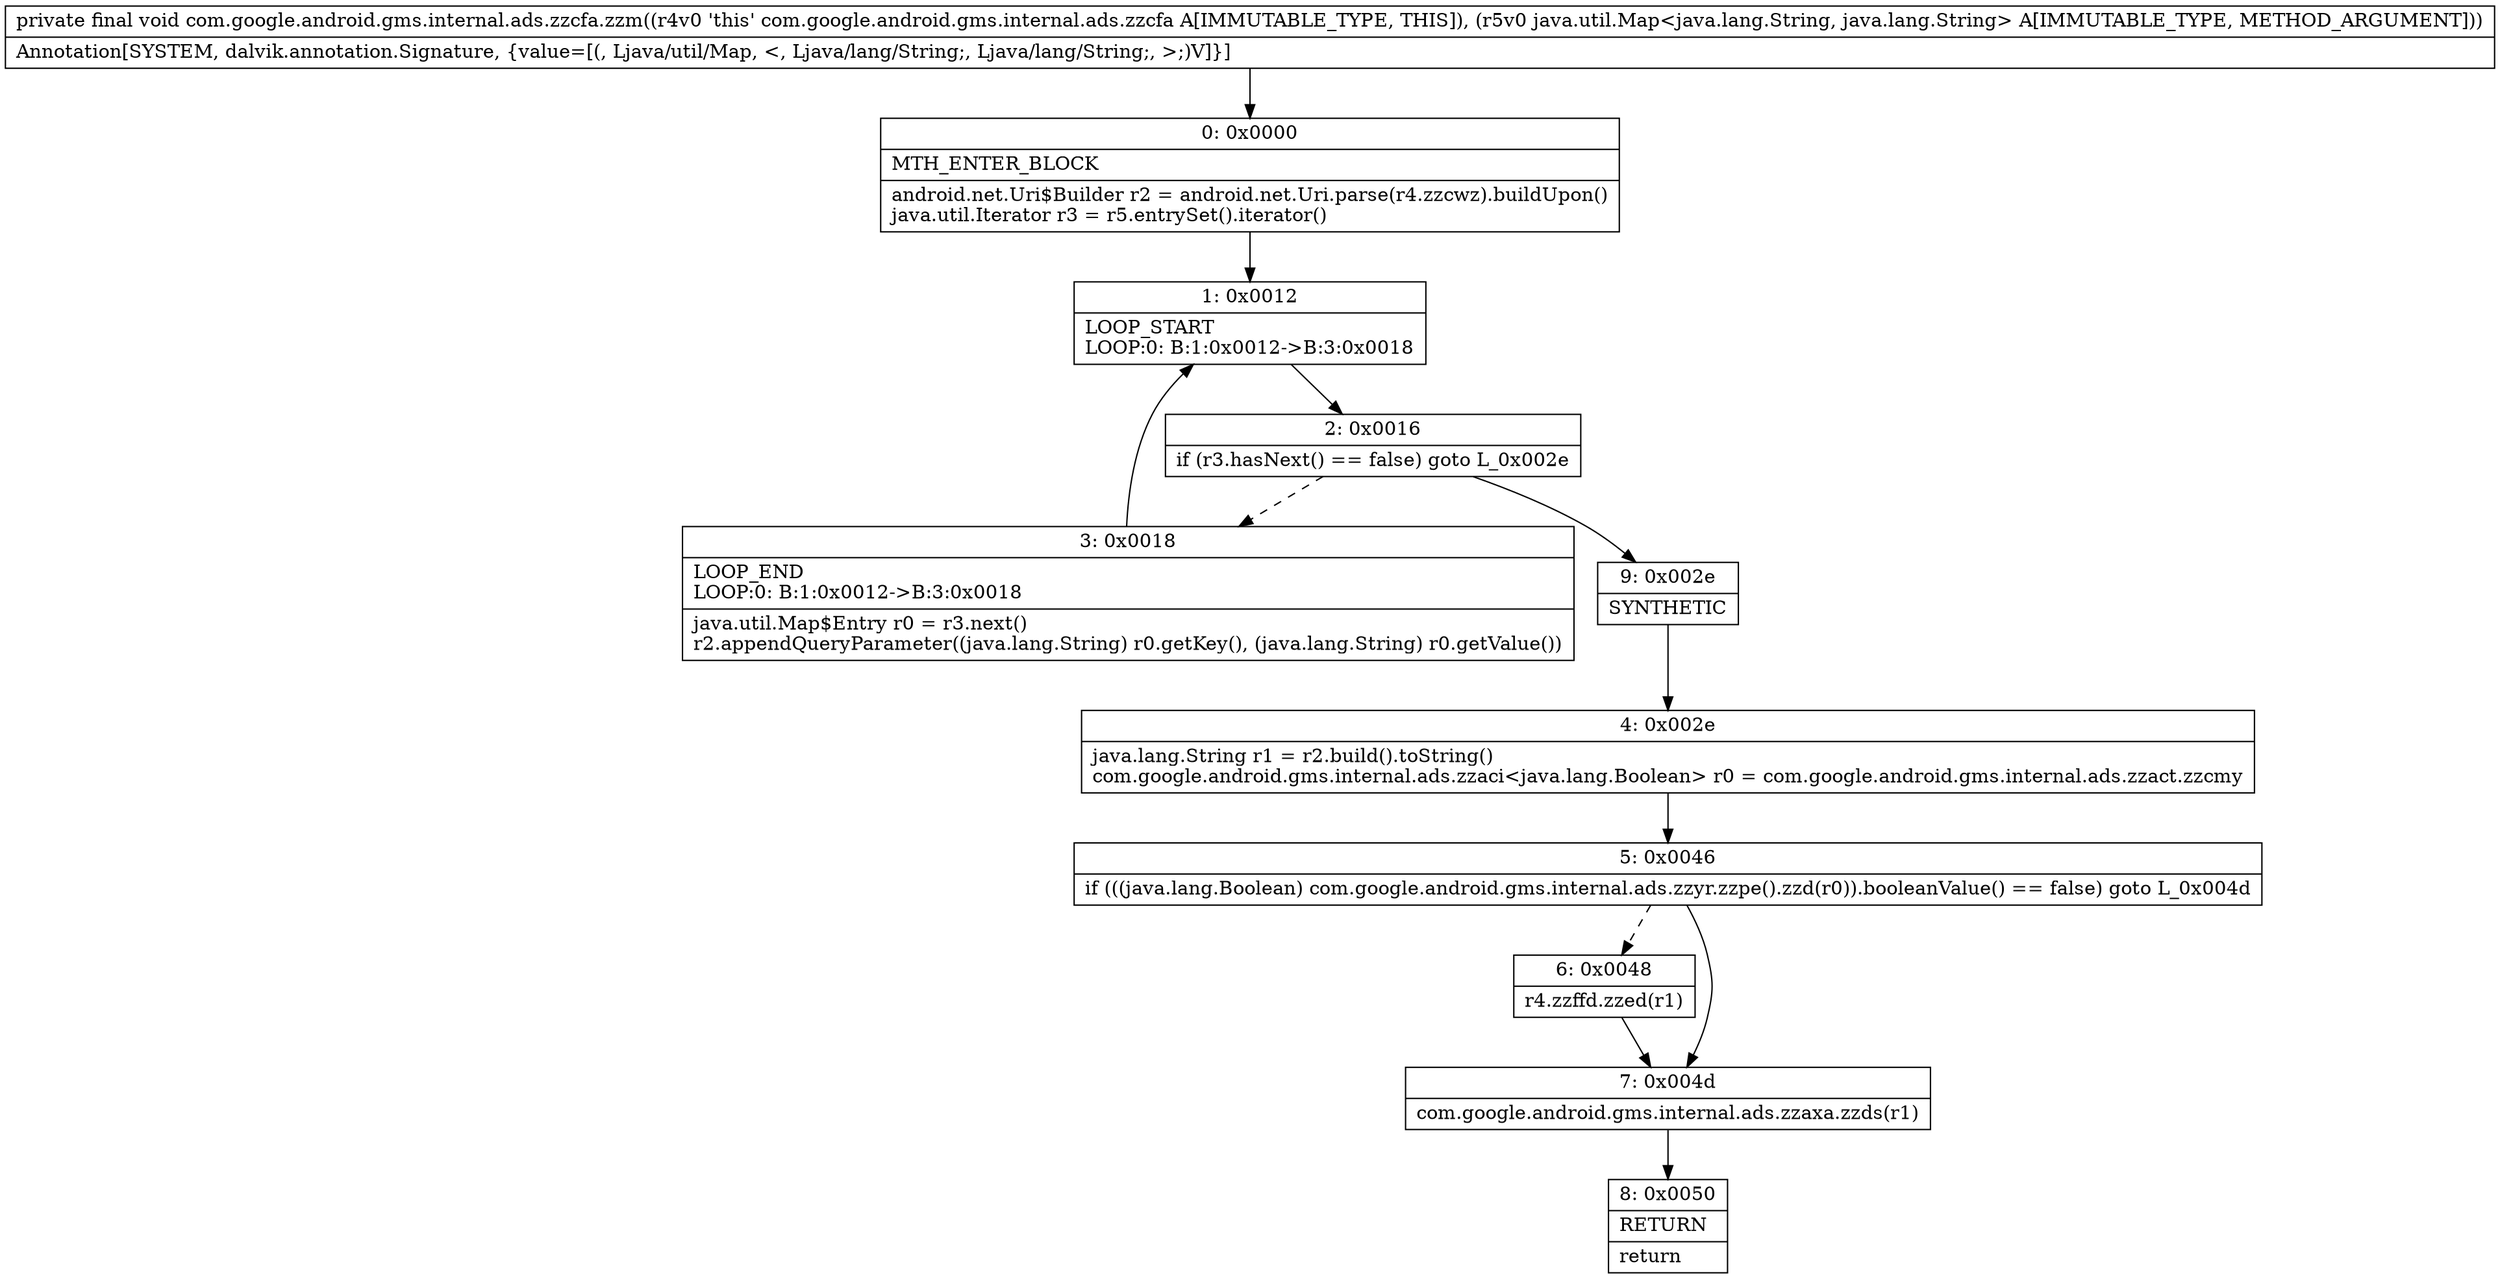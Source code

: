 digraph "CFG forcom.google.android.gms.internal.ads.zzcfa.zzm(Ljava\/util\/Map;)V" {
Node_0 [shape=record,label="{0\:\ 0x0000|MTH_ENTER_BLOCK\l|android.net.Uri$Builder r2 = android.net.Uri.parse(r4.zzcwz).buildUpon()\ljava.util.Iterator r3 = r5.entrySet().iterator()\l}"];
Node_1 [shape=record,label="{1\:\ 0x0012|LOOP_START\lLOOP:0: B:1:0x0012\-\>B:3:0x0018\l}"];
Node_2 [shape=record,label="{2\:\ 0x0016|if (r3.hasNext() == false) goto L_0x002e\l}"];
Node_3 [shape=record,label="{3\:\ 0x0018|LOOP_END\lLOOP:0: B:1:0x0012\-\>B:3:0x0018\l|java.util.Map$Entry r0 = r3.next()\lr2.appendQueryParameter((java.lang.String) r0.getKey(), (java.lang.String) r0.getValue())\l}"];
Node_4 [shape=record,label="{4\:\ 0x002e|java.lang.String r1 = r2.build().toString()\lcom.google.android.gms.internal.ads.zzaci\<java.lang.Boolean\> r0 = com.google.android.gms.internal.ads.zzact.zzcmy\l}"];
Node_5 [shape=record,label="{5\:\ 0x0046|if (((java.lang.Boolean) com.google.android.gms.internal.ads.zzyr.zzpe().zzd(r0)).booleanValue() == false) goto L_0x004d\l}"];
Node_6 [shape=record,label="{6\:\ 0x0048|r4.zzffd.zzed(r1)\l}"];
Node_7 [shape=record,label="{7\:\ 0x004d|com.google.android.gms.internal.ads.zzaxa.zzds(r1)\l}"];
Node_8 [shape=record,label="{8\:\ 0x0050|RETURN\l|return\l}"];
Node_9 [shape=record,label="{9\:\ 0x002e|SYNTHETIC\l}"];
MethodNode[shape=record,label="{private final void com.google.android.gms.internal.ads.zzcfa.zzm((r4v0 'this' com.google.android.gms.internal.ads.zzcfa A[IMMUTABLE_TYPE, THIS]), (r5v0 java.util.Map\<java.lang.String, java.lang.String\> A[IMMUTABLE_TYPE, METHOD_ARGUMENT]))  | Annotation[SYSTEM, dalvik.annotation.Signature, \{value=[(, Ljava\/util\/Map, \<, Ljava\/lang\/String;, Ljava\/lang\/String;, \>;)V]\}]\l}"];
MethodNode -> Node_0;
Node_0 -> Node_1;
Node_1 -> Node_2;
Node_2 -> Node_3[style=dashed];
Node_2 -> Node_9;
Node_3 -> Node_1;
Node_4 -> Node_5;
Node_5 -> Node_6[style=dashed];
Node_5 -> Node_7;
Node_6 -> Node_7;
Node_7 -> Node_8;
Node_9 -> Node_4;
}

